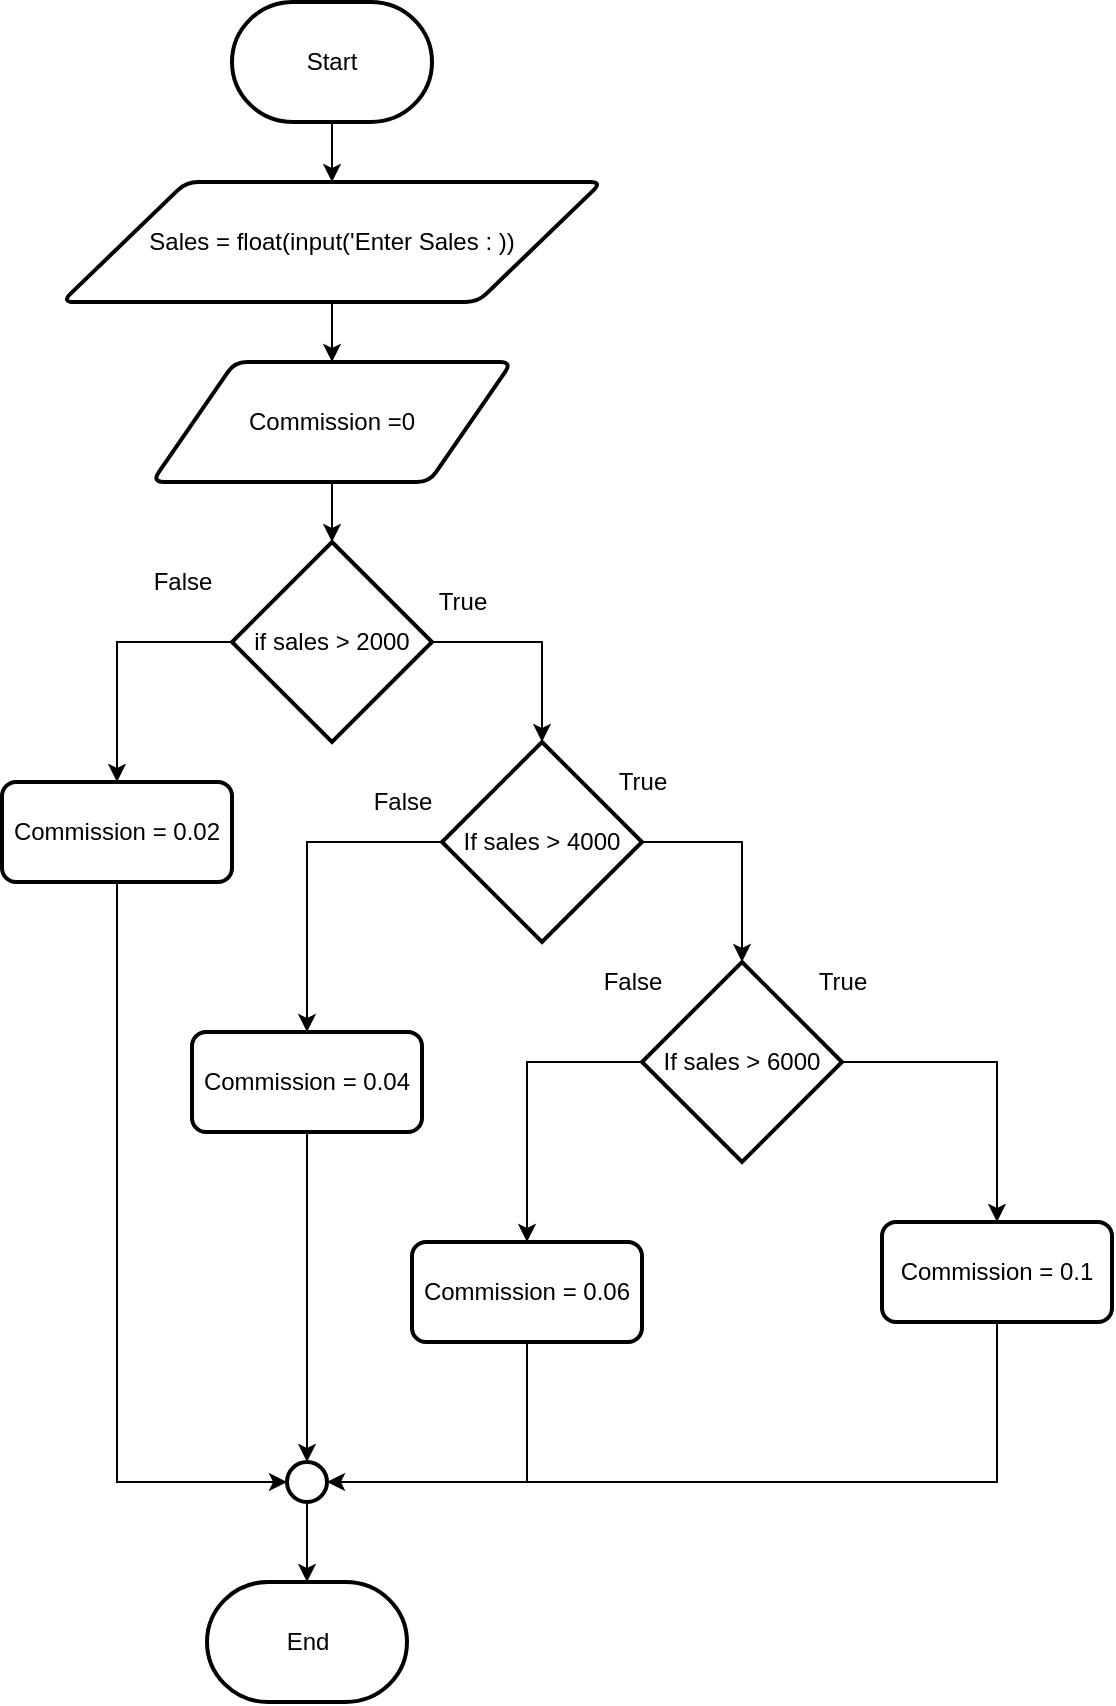 <mxfile version="13.10.0" type="embed">
    <diagram id="rooB13BKL2dgwODIbWd9" name="Page-1">
        <mxGraphModel dx="145" dy="247" grid="1" gridSize="10" guides="1" tooltips="1" connect="1" arrows="1" fold="1" page="1" pageScale="1" pageWidth="850" pageHeight="1100" math="0" shadow="0">
            <root>
                <mxCell id="0"/>
                <mxCell id="1" parent="0"/>
                <mxCell id="4zud8WwWRe3nXbeyaF8q-24" style="edgeStyle=orthogonalEdgeStyle;rounded=0;orthogonalLoop=1;jettySize=auto;html=1;entryX=0.5;entryY=0;entryDx=0;entryDy=0;" edge="1" parent="1" source="2" target="3">
                    <mxGeometry relative="1" as="geometry"/>
                </mxCell>
                <mxCell id="2" value="Start" style="strokeWidth=2;html=1;shape=mxgraph.flowchart.terminator;whiteSpace=wrap;" vertex="1" parent="1">
                    <mxGeometry x="195" y="20" width="100" height="60" as="geometry"/>
                </mxCell>
                <mxCell id="4zud8WwWRe3nXbeyaF8q-26" style="edgeStyle=orthogonalEdgeStyle;rounded=0;orthogonalLoop=1;jettySize=auto;html=1;entryX=0.5;entryY=0;entryDx=0;entryDy=0;" edge="1" parent="1" source="3" target="4">
                    <mxGeometry relative="1" as="geometry"/>
                </mxCell>
                <mxCell id="3" value="Sales = float(input('Enter Sales : ))" style="shape=parallelogram;html=1;strokeWidth=2;perimeter=parallelogramPerimeter;whiteSpace=wrap;rounded=1;arcSize=12;size=0.23;" vertex="1" parent="1">
                    <mxGeometry x="110" y="110" width="270" height="60" as="geometry"/>
                </mxCell>
                <mxCell id="4zud8WwWRe3nXbeyaF8q-27" style="edgeStyle=orthogonalEdgeStyle;rounded=0;orthogonalLoop=1;jettySize=auto;html=1;entryX=0.5;entryY=0;entryDx=0;entryDy=0;entryPerimeter=0;" edge="1" parent="1" source="4" target="5">
                    <mxGeometry relative="1" as="geometry"/>
                </mxCell>
                <mxCell id="4" value="Commission =0" style="shape=parallelogram;html=1;strokeWidth=2;perimeter=parallelogramPerimeter;whiteSpace=wrap;rounded=1;arcSize=12;size=0.23;" vertex="1" parent="1">
                    <mxGeometry x="155" y="200" width="180" height="60" as="geometry"/>
                </mxCell>
                <mxCell id="11" style="edgeStyle=orthogonalEdgeStyle;rounded=0;orthogonalLoop=1;jettySize=auto;html=1;entryX=0.5;entryY=0;entryDx=0;entryDy=0;entryPerimeter=0;" edge="1" parent="1" source="5" target="6">
                    <mxGeometry relative="1" as="geometry"/>
                </mxCell>
                <mxCell id="4zud8WwWRe3nXbeyaF8q-20" style="edgeStyle=orthogonalEdgeStyle;rounded=0;orthogonalLoop=1;jettySize=auto;html=1;entryX=0.5;entryY=0;entryDx=0;entryDy=0;exitX=0;exitY=0.5;exitDx=0;exitDy=0;exitPerimeter=0;" edge="1" parent="1" source="5" target="4zud8WwWRe3nXbeyaF8q-15">
                    <mxGeometry relative="1" as="geometry"/>
                </mxCell>
                <mxCell id="5" value="if sales &amp;gt; 2000" style="strokeWidth=2;html=1;shape=mxgraph.flowchart.decision;whiteSpace=wrap;" vertex="1" parent="1">
                    <mxGeometry x="195" y="290" width="100" height="100" as="geometry"/>
                </mxCell>
                <mxCell id="12" style="edgeStyle=orthogonalEdgeStyle;rounded=0;orthogonalLoop=1;jettySize=auto;html=1;entryX=0.5;entryY=0;entryDx=0;entryDy=0;entryPerimeter=0;exitX=1;exitY=0.5;exitDx=0;exitDy=0;exitPerimeter=0;" edge="1" parent="1" source="6" target="7">
                    <mxGeometry relative="1" as="geometry"/>
                </mxCell>
                <mxCell id="4zud8WwWRe3nXbeyaF8q-21" style="edgeStyle=orthogonalEdgeStyle;rounded=0;orthogonalLoop=1;jettySize=auto;html=1;entryX=0.5;entryY=0;entryDx=0;entryDy=0;" edge="1" parent="1" source="6" target="4zud8WwWRe3nXbeyaF8q-17">
                    <mxGeometry relative="1" as="geometry"/>
                </mxCell>
                <mxCell id="6" value="If sales &amp;gt; 4000" style="strokeWidth=2;html=1;shape=mxgraph.flowchart.decision;whiteSpace=wrap;" vertex="1" parent="1">
                    <mxGeometry x="300" y="390" width="100" height="100" as="geometry"/>
                </mxCell>
                <mxCell id="4zud8WwWRe3nXbeyaF8q-22" style="edgeStyle=orthogonalEdgeStyle;rounded=0;orthogonalLoop=1;jettySize=auto;html=1;entryX=0.5;entryY=0;entryDx=0;entryDy=0;exitX=0;exitY=0.5;exitDx=0;exitDy=0;exitPerimeter=0;" edge="1" parent="1" source="7" target="4zud8WwWRe3nXbeyaF8q-18">
                    <mxGeometry relative="1" as="geometry"/>
                </mxCell>
                <mxCell id="4zud8WwWRe3nXbeyaF8q-23" style="edgeStyle=orthogonalEdgeStyle;rounded=0;orthogonalLoop=1;jettySize=auto;html=1;" edge="1" parent="1" source="7" target="4zud8WwWRe3nXbeyaF8q-19">
                    <mxGeometry relative="1" as="geometry"/>
                </mxCell>
                <mxCell id="7" value="If sales &amp;gt; 6000" style="strokeWidth=2;html=1;shape=mxgraph.flowchart.decision;whiteSpace=wrap;" vertex="1" parent="1">
                    <mxGeometry x="400" y="500" width="100" height="100" as="geometry"/>
                </mxCell>
                <mxCell id="8" value="True" style="text;html=1;align=center;verticalAlign=middle;resizable=0;points=[];autosize=1;" vertex="1" parent="1">
                    <mxGeometry x="290" y="310" width="40" height="20" as="geometry"/>
                </mxCell>
                <mxCell id="9" value="True" style="text;html=1;align=center;verticalAlign=middle;resizable=0;points=[];autosize=1;" vertex="1" parent="1">
                    <mxGeometry x="380" y="400" width="40" height="20" as="geometry"/>
                </mxCell>
                <mxCell id="10" value="True" style="text;html=1;align=center;verticalAlign=middle;resizable=0;points=[];autosize=1;" vertex="1" parent="1">
                    <mxGeometry x="480" y="500" width="40" height="20" as="geometry"/>
                </mxCell>
                <mxCell id="13" value="False" style="text;html=1;align=center;verticalAlign=middle;resizable=0;points=[];autosize=1;" vertex="1" parent="1">
                    <mxGeometry x="145" y="300" width="50" height="20" as="geometry"/>
                </mxCell>
                <mxCell id="14" value="False" style="text;html=1;align=center;verticalAlign=middle;resizable=0;points=[];autosize=1;" vertex="1" parent="1">
                    <mxGeometry x="255" y="410" width="50" height="20" as="geometry"/>
                </mxCell>
                <mxCell id="15" value="False" style="text;html=1;align=center;verticalAlign=middle;resizable=0;points=[];autosize=1;" vertex="1" parent="1">
                    <mxGeometry x="370" y="500" width="50" height="20" as="geometry"/>
                </mxCell>
                <mxCell id="4zud8WwWRe3nXbeyaF8q-33" style="edgeStyle=orthogonalEdgeStyle;rounded=0;orthogonalLoop=1;jettySize=auto;html=1;entryX=0;entryY=0.5;entryDx=0;entryDy=0;entryPerimeter=0;exitX=0.5;exitY=1;exitDx=0;exitDy=0;" edge="1" parent="1" source="4zud8WwWRe3nXbeyaF8q-15" target="4zud8WwWRe3nXbeyaF8q-32">
                    <mxGeometry relative="1" as="geometry"/>
                </mxCell>
                <mxCell id="4zud8WwWRe3nXbeyaF8q-15" value="Commission = 0.02" style="rounded=1;whiteSpace=wrap;html=1;absoluteArcSize=1;arcSize=14;strokeWidth=2;" vertex="1" parent="1">
                    <mxGeometry x="80" y="410" width="115" height="50" as="geometry"/>
                </mxCell>
                <mxCell id="4zud8WwWRe3nXbeyaF8q-35" style="edgeStyle=orthogonalEdgeStyle;rounded=0;orthogonalLoop=1;jettySize=auto;html=1;entryX=0.5;entryY=0;entryDx=0;entryDy=0;entryPerimeter=0;" edge="1" parent="1" source="4zud8WwWRe3nXbeyaF8q-17" target="4zud8WwWRe3nXbeyaF8q-32">
                    <mxGeometry relative="1" as="geometry"/>
                </mxCell>
                <mxCell id="4zud8WwWRe3nXbeyaF8q-17" value="Commission = 0.04" style="rounded=1;whiteSpace=wrap;html=1;absoluteArcSize=1;arcSize=14;strokeWidth=2;" vertex="1" parent="1">
                    <mxGeometry x="175" y="535" width="115" height="50" as="geometry"/>
                </mxCell>
                <mxCell id="4zud8WwWRe3nXbeyaF8q-34" style="edgeStyle=orthogonalEdgeStyle;rounded=0;orthogonalLoop=1;jettySize=auto;html=1;entryX=1;entryY=0.5;entryDx=0;entryDy=0;entryPerimeter=0;exitX=0.5;exitY=1;exitDx=0;exitDy=0;" edge="1" parent="1" source="4zud8WwWRe3nXbeyaF8q-18" target="4zud8WwWRe3nXbeyaF8q-32">
                    <mxGeometry relative="1" as="geometry"/>
                </mxCell>
                <mxCell id="4zud8WwWRe3nXbeyaF8q-18" value="Commission = 0.06" style="rounded=1;whiteSpace=wrap;html=1;absoluteArcSize=1;arcSize=14;strokeWidth=2;" vertex="1" parent="1">
                    <mxGeometry x="285" y="640" width="115" height="50" as="geometry"/>
                </mxCell>
                <mxCell id="4zud8WwWRe3nXbeyaF8q-39" style="edgeStyle=orthogonalEdgeStyle;rounded=0;orthogonalLoop=1;jettySize=auto;html=1;entryX=1;entryY=0.5;entryDx=0;entryDy=0;entryPerimeter=0;endArrow=none;endFill=0;exitX=0.5;exitY=1;exitDx=0;exitDy=0;" edge="1" parent="1" source="4zud8WwWRe3nXbeyaF8q-19" target="4zud8WwWRe3nXbeyaF8q-32">
                    <mxGeometry relative="1" as="geometry"/>
                </mxCell>
                <mxCell id="4zud8WwWRe3nXbeyaF8q-19" value="Commission = 0.1" style="rounded=1;whiteSpace=wrap;html=1;absoluteArcSize=1;arcSize=14;strokeWidth=2;" vertex="1" parent="1">
                    <mxGeometry x="520" y="630" width="115" height="50" as="geometry"/>
                </mxCell>
                <mxCell id="4zud8WwWRe3nXbeyaF8q-28" value="End" style="strokeWidth=2;html=1;shape=mxgraph.flowchart.terminator;whiteSpace=wrap;" vertex="1" parent="1">
                    <mxGeometry x="182.5" y="810" width="100" height="60" as="geometry"/>
                </mxCell>
                <mxCell id="4zud8WwWRe3nXbeyaF8q-38" value="" style="edgeStyle=orthogonalEdgeStyle;rounded=0;orthogonalLoop=1;jettySize=auto;html=1;endArrow=none;endFill=0;" edge="1" parent="1" source="4zud8WwWRe3nXbeyaF8q-32" target="4zud8WwWRe3nXbeyaF8q-18">
                    <mxGeometry relative="1" as="geometry"/>
                </mxCell>
                <mxCell id="4zud8WwWRe3nXbeyaF8q-41" style="edgeStyle=orthogonalEdgeStyle;rounded=0;orthogonalLoop=1;jettySize=auto;html=1;entryX=0.5;entryY=0;entryDx=0;entryDy=0;entryPerimeter=0;endArrow=classic;endFill=1;" edge="1" parent="1" source="4zud8WwWRe3nXbeyaF8q-32" target="4zud8WwWRe3nXbeyaF8q-28">
                    <mxGeometry relative="1" as="geometry"/>
                </mxCell>
                <mxCell id="4zud8WwWRe3nXbeyaF8q-32" value="" style="strokeWidth=2;html=1;shape=mxgraph.flowchart.start_2;whiteSpace=wrap;" vertex="1" parent="1">
                    <mxGeometry x="222.5" y="750" width="20" height="20" as="geometry"/>
                </mxCell>
            </root>
        </mxGraphModel>
    </diagram>
</mxfile>